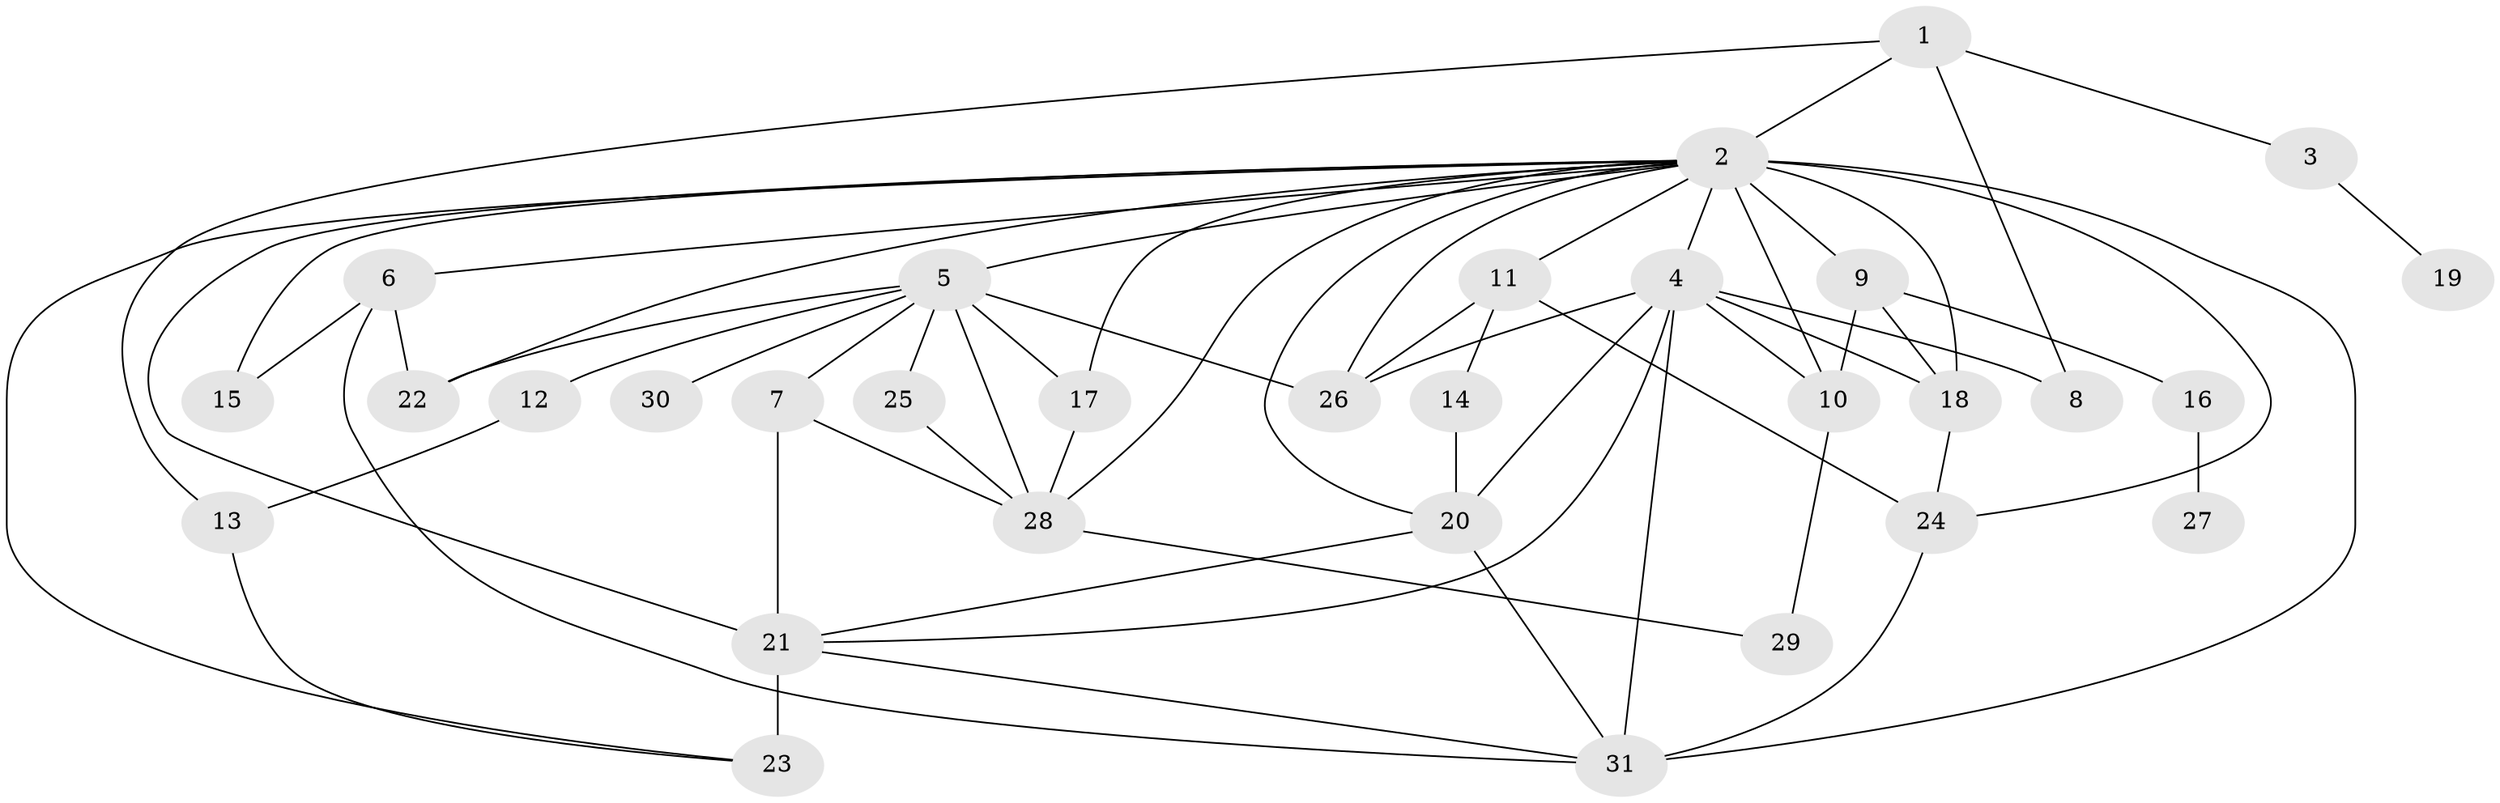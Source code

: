 // original degree distribution, {7: 0.029411764705882353, 30: 0.00980392156862745, 4: 0.09803921568627451, 14: 0.00980392156862745, 12: 0.00980392156862745, 10: 0.00980392156862745, 1: 0.45098039215686275, 5: 0.0392156862745098, 3: 0.11764705882352941, 8: 0.0196078431372549, 2: 0.17647058823529413, 9: 0.00980392156862745, 6: 0.0196078431372549}
// Generated by graph-tools (version 1.1) at 2025/50/03/04/25 22:50:21]
// undirected, 31 vertices, 62 edges
graph export_dot {
  node [color=gray90,style=filled];
  1;
  2;
  3;
  4;
  5;
  6;
  7;
  8;
  9;
  10;
  11;
  12;
  13;
  14;
  15;
  16;
  17;
  18;
  19;
  20;
  21;
  22;
  23;
  24;
  25;
  26;
  27;
  28;
  29;
  30;
  31;
  1 -- 2 [weight=2.0];
  1 -- 3 [weight=1.0];
  1 -- 8 [weight=2.0];
  1 -- 13 [weight=1.0];
  2 -- 4 [weight=3.0];
  2 -- 5 [weight=2.0];
  2 -- 6 [weight=1.0];
  2 -- 9 [weight=1.0];
  2 -- 10 [weight=10.0];
  2 -- 11 [weight=2.0];
  2 -- 15 [weight=1.0];
  2 -- 17 [weight=1.0];
  2 -- 18 [weight=2.0];
  2 -- 20 [weight=1.0];
  2 -- 21 [weight=1.0];
  2 -- 22 [weight=2.0];
  2 -- 23 [weight=1.0];
  2 -- 24 [weight=1.0];
  2 -- 26 [weight=1.0];
  2 -- 28 [weight=1.0];
  2 -- 31 [weight=1.0];
  3 -- 19 [weight=1.0];
  4 -- 8 [weight=1.0];
  4 -- 10 [weight=1.0];
  4 -- 18 [weight=1.0];
  4 -- 20 [weight=1.0];
  4 -- 21 [weight=1.0];
  4 -- 26 [weight=1.0];
  4 -- 31 [weight=1.0];
  5 -- 7 [weight=1.0];
  5 -- 12 [weight=1.0];
  5 -- 17 [weight=1.0];
  5 -- 22 [weight=1.0];
  5 -- 25 [weight=1.0];
  5 -- 26 [weight=1.0];
  5 -- 28 [weight=1.0];
  5 -- 30 [weight=1.0];
  6 -- 15 [weight=1.0];
  6 -- 22 [weight=1.0];
  6 -- 31 [weight=1.0];
  7 -- 21 [weight=1.0];
  7 -- 28 [weight=1.0];
  9 -- 10 [weight=1.0];
  9 -- 16 [weight=3.0];
  9 -- 18 [weight=1.0];
  10 -- 29 [weight=1.0];
  11 -- 14 [weight=2.0];
  11 -- 24 [weight=1.0];
  11 -- 26 [weight=1.0];
  12 -- 13 [weight=1.0];
  13 -- 23 [weight=1.0];
  14 -- 20 [weight=1.0];
  16 -- 27 [weight=1.0];
  17 -- 28 [weight=1.0];
  18 -- 24 [weight=1.0];
  20 -- 21 [weight=1.0];
  20 -- 31 [weight=1.0];
  21 -- 23 [weight=3.0];
  21 -- 31 [weight=1.0];
  24 -- 31 [weight=1.0];
  25 -- 28 [weight=1.0];
  28 -- 29 [weight=1.0];
}
